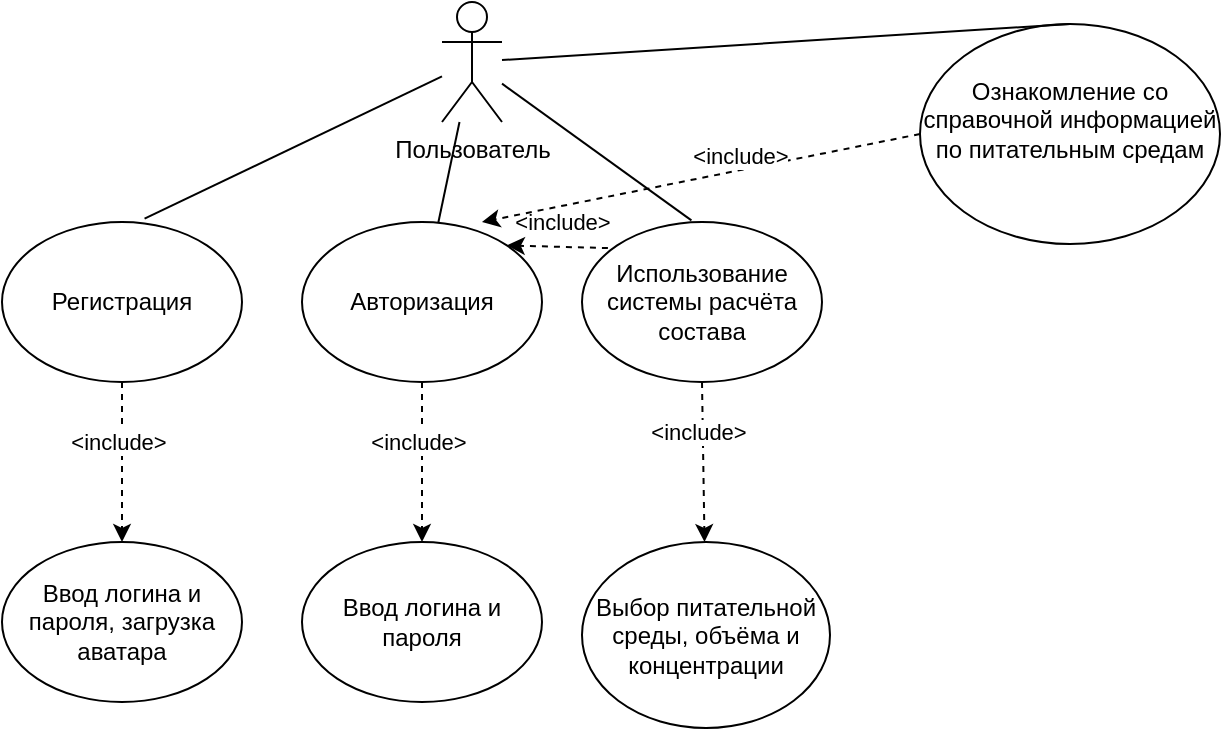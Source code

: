 <mxfile version="24.4.8" type="github">
  <diagram name="Page-1" id="4w5t4u5b5JN-xkhLOmFL">
    <mxGraphModel dx="1434" dy="781" grid="0" gridSize="10" guides="1" tooltips="1" connect="1" arrows="1" fold="1" page="1" pageScale="1" pageWidth="850" pageHeight="1100" math="0" shadow="0">
      <root>
        <mxCell id="0" />
        <mxCell id="1" parent="0" />
        <mxCell id="CQXgIxBLbR4aW3MP4KkY-19" value="Пользователь" style="shape=umlActor;verticalLabelPosition=bottom;verticalAlign=top;html=1;outlineConnect=0;" parent="1" vertex="1">
          <mxGeometry x="340" y="50" width="30" height="60" as="geometry" />
        </mxCell>
        <mxCell id="CQXgIxBLbR4aW3MP4KkY-20" value="Регистрация" style="ellipse;whiteSpace=wrap;html=1;" parent="1" vertex="1">
          <mxGeometry x="120" y="160" width="120" height="80" as="geometry" />
        </mxCell>
        <mxCell id="CQXgIxBLbR4aW3MP4KkY-21" value="Авторизация" style="ellipse;whiteSpace=wrap;html=1;" parent="1" vertex="1">
          <mxGeometry x="270" y="160" width="120" height="80" as="geometry" />
        </mxCell>
        <mxCell id="CQXgIxBLbR4aW3MP4KkY-22" value="Использование системы расчёта состава" style="ellipse;whiteSpace=wrap;html=1;" parent="1" vertex="1">
          <mxGeometry x="410" y="160" width="120" height="80" as="geometry" />
        </mxCell>
        <mxCell id="CQXgIxBLbR4aW3MP4KkY-23" value="" style="endArrow=none;html=1;rounded=0;exitX=0.594;exitY=-0.021;exitDx=0;exitDy=0;exitPerimeter=0;" parent="1" source="CQXgIxBLbR4aW3MP4KkY-20" target="CQXgIxBLbR4aW3MP4KkY-19" edge="1">
          <mxGeometry width="50" height="50" relative="1" as="geometry">
            <mxPoint x="80" y="330" as="sourcePoint" />
            <mxPoint x="130" y="280" as="targetPoint" />
          </mxGeometry>
        </mxCell>
        <mxCell id="CQXgIxBLbR4aW3MP4KkY-24" value="" style="endArrow=none;html=1;rounded=0;" parent="1" source="CQXgIxBLbR4aW3MP4KkY-21" target="CQXgIxBLbR4aW3MP4KkY-19" edge="1">
          <mxGeometry width="50" height="50" relative="1" as="geometry">
            <mxPoint x="80" y="330" as="sourcePoint" />
            <mxPoint x="130" y="280" as="targetPoint" />
          </mxGeometry>
        </mxCell>
        <mxCell id="CQXgIxBLbR4aW3MP4KkY-25" value="" style="endArrow=none;html=1;rounded=0;exitX=0.456;exitY=-0.01;exitDx=0;exitDy=0;exitPerimeter=0;" parent="1" source="CQXgIxBLbR4aW3MP4KkY-22" target="CQXgIxBLbR4aW3MP4KkY-19" edge="1">
          <mxGeometry width="50" height="50" relative="1" as="geometry">
            <mxPoint x="80" y="330" as="sourcePoint" />
            <mxPoint x="130" y="280" as="targetPoint" />
          </mxGeometry>
        </mxCell>
        <mxCell id="CQXgIxBLbR4aW3MP4KkY-26" value="Ввод логина и пароля, загрузка аватара" style="ellipse;whiteSpace=wrap;html=1;" parent="1" vertex="1">
          <mxGeometry x="120" y="320" width="120" height="80" as="geometry" />
        </mxCell>
        <mxCell id="CQXgIxBLbR4aW3MP4KkY-27" value="" style="endArrow=classic;html=1;rounded=0;exitX=0.5;exitY=1;exitDx=0;exitDy=0;entryX=0.5;entryY=0;entryDx=0;entryDy=0;dashed=1;" parent="1" source="CQXgIxBLbR4aW3MP4KkY-20" target="CQXgIxBLbR4aW3MP4KkY-26" edge="1">
          <mxGeometry width="50" height="50" relative="1" as="geometry">
            <mxPoint x="260" y="330" as="sourcePoint" />
            <mxPoint x="310" y="280" as="targetPoint" />
          </mxGeometry>
        </mxCell>
        <mxCell id="CQXgIxBLbR4aW3MP4KkY-28" value="&amp;lt;include&amp;gt;" style="edgeLabel;html=1;align=center;verticalAlign=middle;resizable=0;points=[];" parent="CQXgIxBLbR4aW3MP4KkY-27" vertex="1" connectable="0">
          <mxGeometry x="-0.25" y="-2" relative="1" as="geometry">
            <mxPoint as="offset" />
          </mxGeometry>
        </mxCell>
        <mxCell id="CQXgIxBLbR4aW3MP4KkY-29" value="Ввод логина и пароля" style="ellipse;whiteSpace=wrap;html=1;" parent="1" vertex="1">
          <mxGeometry x="270" y="320" width="120" height="80" as="geometry" />
        </mxCell>
        <mxCell id="CQXgIxBLbR4aW3MP4KkY-30" value="" style="endArrow=classic;html=1;rounded=0;exitX=0.5;exitY=1;exitDx=0;exitDy=0;dashed=1;" parent="1" source="CQXgIxBLbR4aW3MP4KkY-21" target="CQXgIxBLbR4aW3MP4KkY-29" edge="1">
          <mxGeometry width="50" height="50" relative="1" as="geometry">
            <mxPoint x="329.58" y="240" as="sourcePoint" />
            <mxPoint x="329.58" y="320" as="targetPoint" />
          </mxGeometry>
        </mxCell>
        <mxCell id="CQXgIxBLbR4aW3MP4KkY-31" value="&amp;lt;include&amp;gt;" style="edgeLabel;html=1;align=center;verticalAlign=middle;resizable=0;points=[];" parent="CQXgIxBLbR4aW3MP4KkY-30" vertex="1" connectable="0">
          <mxGeometry x="-0.25" y="-2" relative="1" as="geometry">
            <mxPoint as="offset" />
          </mxGeometry>
        </mxCell>
        <mxCell id="CQXgIxBLbR4aW3MP4KkY-32" value="&lt;div&gt;Выбор питательной среды, объёма и концентрации&lt;br&gt;&lt;/div&gt;" style="ellipse;whiteSpace=wrap;html=1;" parent="1" vertex="1">
          <mxGeometry x="410" y="320" width="124" height="93" as="geometry" />
        </mxCell>
        <mxCell id="CQXgIxBLbR4aW3MP4KkY-33" value="" style="endArrow=classic;html=1;rounded=0;exitX=0.5;exitY=1;exitDx=0;exitDy=0;dashed=1;" parent="1" source="CQXgIxBLbR4aW3MP4KkY-22" target="CQXgIxBLbR4aW3MP4KkY-32" edge="1">
          <mxGeometry width="50" height="50" relative="1" as="geometry">
            <mxPoint x="340" y="310" as="sourcePoint" />
            <mxPoint x="390" y="260" as="targetPoint" />
          </mxGeometry>
        </mxCell>
        <mxCell id="CQXgIxBLbR4aW3MP4KkY-34" value="&amp;lt;include&amp;gt;" style="edgeLabel;html=1;align=center;verticalAlign=middle;resizable=0;points=[];" parent="CQXgIxBLbR4aW3MP4KkY-33" vertex="1" connectable="0">
          <mxGeometry x="-0.375" y="-3" relative="1" as="geometry">
            <mxPoint as="offset" />
          </mxGeometry>
        </mxCell>
        <mxCell id="CQXgIxBLbR4aW3MP4KkY-35" value="&lt;div&gt;Ознакомление со справочной информацией по питательным средам&lt;/div&gt;&lt;div&gt;&lt;br&gt;&lt;/div&gt;" style="ellipse;whiteSpace=wrap;html=1;" parent="1" vertex="1">
          <mxGeometry x="579" y="61" width="150" height="110" as="geometry" />
        </mxCell>
        <mxCell id="CQXgIxBLbR4aW3MP4KkY-36" value="" style="endArrow=none;html=1;rounded=0;entryX=0.5;entryY=0;entryDx=0;entryDy=0;" parent="1" source="CQXgIxBLbR4aW3MP4KkY-19" target="CQXgIxBLbR4aW3MP4KkY-35" edge="1">
          <mxGeometry width="50" height="50" relative="1" as="geometry">
            <mxPoint x="440" y="310" as="sourcePoint" />
            <mxPoint x="490" y="260" as="targetPoint" />
          </mxGeometry>
        </mxCell>
        <mxCell id="I0tuEyCezy9iVchgh-io-1" value="" style="endArrow=classic;html=1;rounded=0;exitX=0.108;exitY=0.163;exitDx=0;exitDy=0;entryX=1;entryY=0;entryDx=0;entryDy=0;dashed=1;exitPerimeter=0;" parent="1" source="CQXgIxBLbR4aW3MP4KkY-22" target="CQXgIxBLbR4aW3MP4KkY-21" edge="1">
          <mxGeometry width="50" height="50" relative="1" as="geometry">
            <mxPoint x="410" y="180" as="sourcePoint" />
            <mxPoint x="360" y="230" as="targetPoint" />
          </mxGeometry>
        </mxCell>
        <mxCell id="I0tuEyCezy9iVchgh-io-2" value="&amp;lt;include&amp;gt;" style="edgeLabel;html=1;align=center;verticalAlign=middle;resizable=0;points=[];" parent="I0tuEyCezy9iVchgh-io-1" vertex="1" connectable="0">
          <mxGeometry x="-0.337" relative="1" as="geometry">
            <mxPoint x="-6" y="-13" as="offset" />
          </mxGeometry>
        </mxCell>
        <mxCell id="I0tuEyCezy9iVchgh-io-4" style="rounded=0;orthogonalLoop=1;jettySize=auto;html=1;entryX=0.75;entryY=0;entryDx=0;entryDy=0;entryPerimeter=0;dashed=1;exitX=0;exitY=0.5;exitDx=0;exitDy=0;" parent="1" source="CQXgIxBLbR4aW3MP4KkY-35" target="CQXgIxBLbR4aW3MP4KkY-21" edge="1">
          <mxGeometry relative="1" as="geometry" />
        </mxCell>
        <mxCell id="I0tuEyCezy9iVchgh-io-5" value="&amp;lt;include&amp;gt;" style="edgeLabel;html=1;align=center;verticalAlign=middle;resizable=0;points=[];" parent="I0tuEyCezy9iVchgh-io-4" vertex="1" connectable="0">
          <mxGeometry x="-0.289" relative="1" as="geometry">
            <mxPoint x="-12" y="-5" as="offset" />
          </mxGeometry>
        </mxCell>
      </root>
    </mxGraphModel>
  </diagram>
</mxfile>
